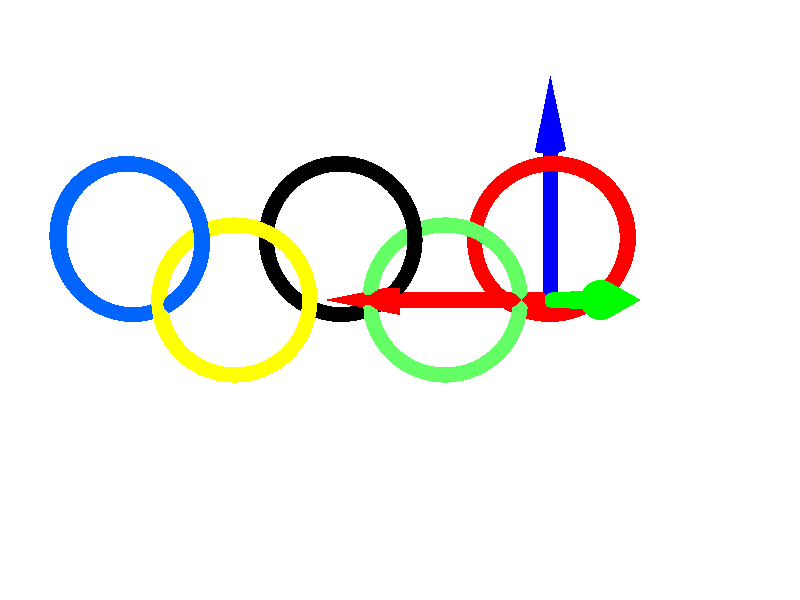 background { color rgb<1,1,1> }

camera{
	location <10,0,40> // x,z,y
	look_at <10,0,0>
}

light_source { <20,20,20>, color rgb<1,1,1> }

#macro fleche(cylinderStartPoint, cylinderEndPoint, RadiusCylinder, coneEndPoint, radiusCone, Color)

cylinder{
	cylinderStartPoint,           // center of one end
	cylinderEndPoint,             // center of other end
	radiusCylinder                // radius
	open                          // remove end caps
	pigment { Color }             // color of the cylinder
}
cone{
	cylinderEndPoint, 1           // center and radius of one end
	coneEndPoint, radiusCone      // center and radius of other end
	pigment { Color }             // color of the cone
}

#end

#declare radiusCylinder = 0.5;
fleche(<0,0,0>,<10,0,0>,radiusCylinder,<15,0,0>,0,color rgb<1,0,0>) // x 
fleche(<0,0,0>,<0,10,0>,radiusCylinder,<0,15,0>,0,color rgb<0,0,1>) // z
fleche(<0,0,0>,<0,0,10>,radiusCylinder,<0,0,15>,0,color rgb<0,1,0>) // y

#macro _torus(_translate,_rotate,_color)
  torus {
    5, 0.5              // major and minor radius
    rotate _rotate       // so we can see it from the top
    translate _translate
    pigment { _color }
  }
#end

_torus(<0,4,0>,<95,5,0>,color rgb<1,0,0>)
_torus(<7,0,0>,<90,0,0>,color rgb<100/256,1,100/256>)
_torus(<14,4,0>,<95,5,0>,color rgb<0,0,0>)
_torus(<21,0,0>,<90,0,0>,color rgb<1,1,0>)
_torus(<28,4,0>,<95,5,0>,color rgb<0,100/256,1>)
